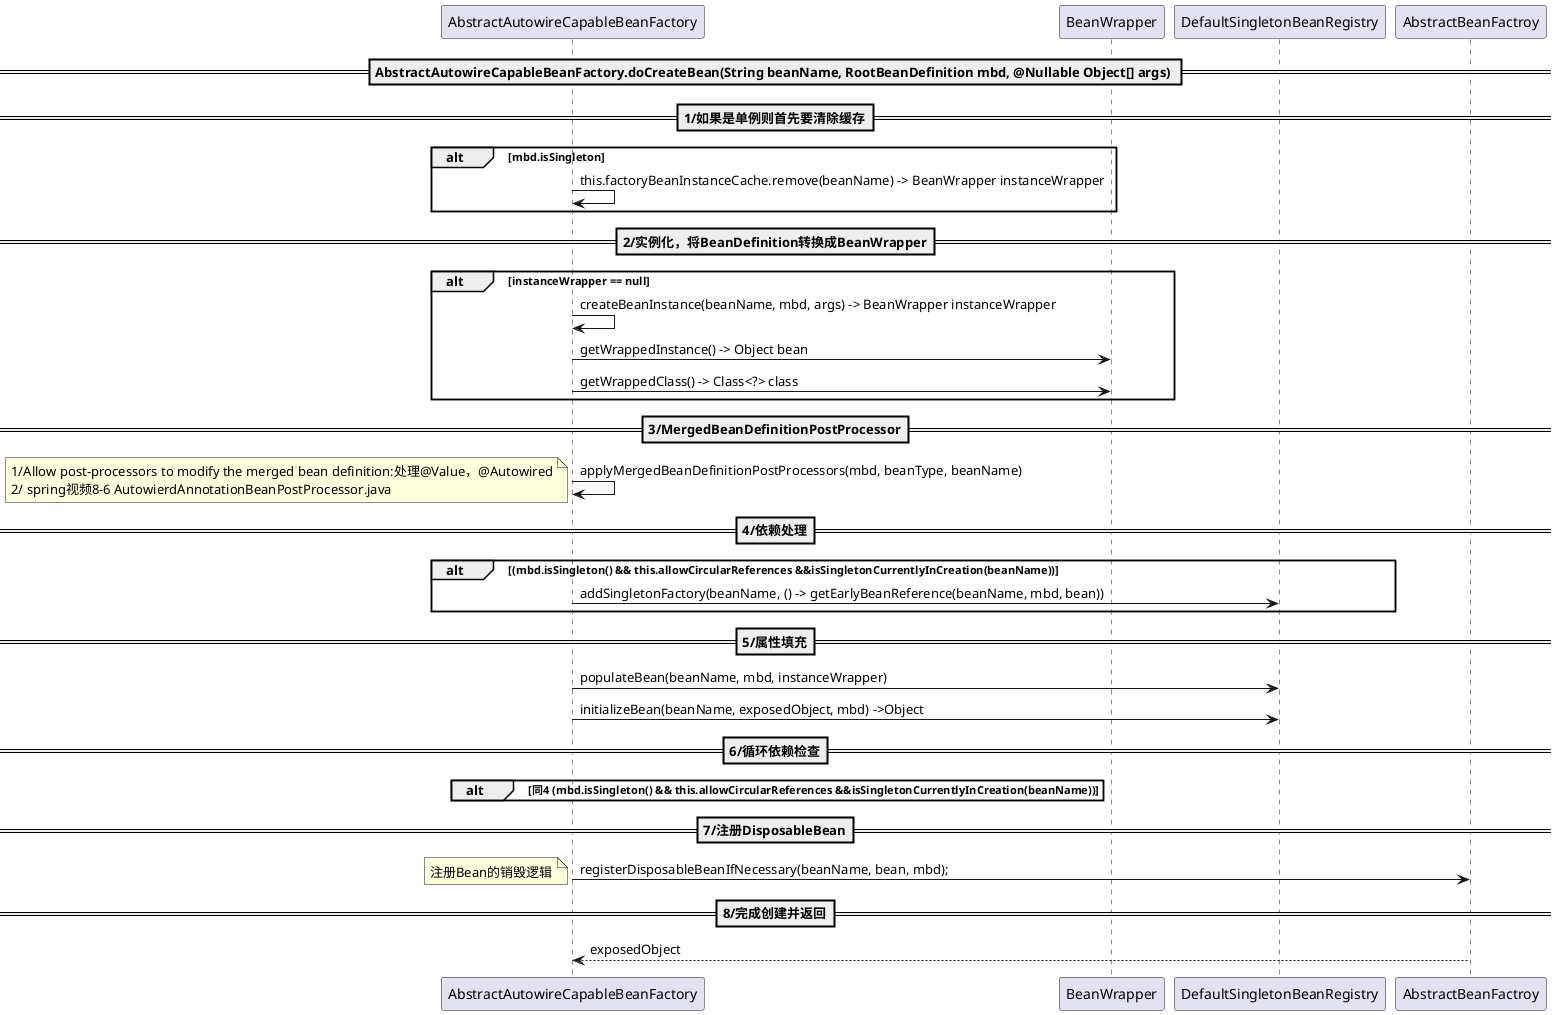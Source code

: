 @startuml
== AbstractAutowireCapableBeanFactory.doCreateBean(String beanName, RootBeanDefinition mbd, @Nullable Object[] args) ==
note left
该类的核心方法，创建Bean实例，填充属性
end note
==1/如果是单例则首先要清除缓存==
alt mbd.isSingleton
AbstractAutowireCapableBeanFactory -> AbstractAutowireCapableBeanFactory : this.factoryBeanInstanceCache.remove(beanName) -> BeanWrapper instanceWrapper
end
==2/实例化，将BeanDefinition转换成BeanWrapper==
alt instanceWrapper == null
AbstractAutowireCapableBeanFactory -> AbstractAutowireCapableBeanFactory : createBeanInstance(beanName, mbd, args) -> BeanWrapper instanceWrapper
AbstractAutowireCapableBeanFactory -> BeanWrapper : getWrappedInstance() -> Object bean
AbstractAutowireCapableBeanFactory -> BeanWrapper : getWrappedClass() -> Class<?> class
end
==3/MergedBeanDefinitionPostProcessor==
AbstractAutowireCapableBeanFactory -> AbstractAutowireCapableBeanFactory :applyMergedBeanDefinitionPostProcessors(mbd, beanType, beanName)
note left
1/Allow post-processors to modify the merged bean definition:处理@Value，@Autowired
2/ spring视频8-6 AutowierdAnnotationBeanPostProcessor.java
end note
==4/依赖处理==
alt (mbd.isSingleton() && this.allowCircularReferences &&isSingletonCurrentlyInCreation(beanName))
AbstractAutowireCapableBeanFactory -> DefaultSingletonBeanRegistry : addSingletonFactory(beanName, () -> getEarlyBeanReference(beanName, mbd, bean))
end
==5/属性填充==
AbstractAutowireCapableBeanFactory -> DefaultSingletonBeanRegistry : populateBean(beanName, mbd, instanceWrapper)
AbstractAutowireCapableBeanFactory -> DefaultSingletonBeanRegistry : initializeBean(beanName, exposedObject, mbd) ->Object
==6/循环依赖检查==
alt 同4 (mbd.isSingleton() && this.allowCircularReferences &&isSingletonCurrentlyInCreation(beanName))

end
==7/注册DisposableBean==
AbstractAutowireCapableBeanFactory -> AbstractBeanFactroy : registerDisposableBeanIfNecessary(beanName, bean, mbd);
note left
注册Bean的销毁逻辑
end note
==8/完成创建并返回==
return exposedObject
@enduml

@startuml
== AbstractAutowireCapableBeanFactory.createBeanInstance(String beanName, RootBeanDefinition mbd, @Nullable Object[] args)==
==5.7.1 创建Bean的实例==
==1如果RootBeanDefinition中存在factoryMethodName属性，spring尝试用initiateUsingFactoryMethod 生成bean实例==
AbstractAutowireCapableBeanFactory -> AbstractAutowireCapableBeanFactory : obtainFromSupplier(instanceSupplier, beanName)
AbstractAutowireCapableBeanFactory -> AbstractAutowireCapableBeanFactory : instantiateUsingFactoryMethod(beanName, mbd, args)
==2解析构造函数 并进行构造函数的实例化==
AbstractAutowireCapableBeanFactory -> AbstractAutowireCapableBeanFactory : autowireConstructor(beanName, mbd, null, null)

AbstractAutowireCapableBeanFactory -> AbstractAutowireCapableBeanFactory : instantiateBean(beanName, mbd)
@enduml

@startuml
==autowireConstructor(String beanName, RootBeanDefinition mbd,@Nullable Constructor<?>[] chosenCtors, @Nullable Object[] explicitArgs)==
==1/ 构造函数参数的确定==
this.autowireConstructor -> this.autowireConstructor : notes
note left
ConstructorResolver.java
关键参数：
end note
==1.1/根据explicit显示参数判断==
this.autowireConstructor -> this.autowireConstructor :argsToUse = explicitArgs
==1.2.1缓存中获取==
alt
this.autowireConstructor -> RootBeanDefinition : constructorToUse = this.resolvedConstructorOrFactroyMethod(获取变量)
alt constructorToUse != null && mbd.constructorArgumentsResolved -- (boolean值)
this.autowireConstructor -> RootBeanDefinition : argsToUse = this.resolvedConstructorArguments(获取变量) -> argsToResolve
end
end
alt argsToResolve != null
this.autowireConstructor -> this.autowireConstructor :resolvePreParedArguments(beanName,mbd,bw,constructorToUse,argsToUse) -> argsToUse
end
==1.2.2没有缓存，从配置文件获取==
this.autowireConstructor -> this.autowireConstructor : 5.1中没有了
==2/构造函数的确定==
alt mbd.isNonPublicAccessAllowed
this.autowireConstructor -> RootBeanDefinition : getDeclaredConstructors()
else
this.autowireConstructor -> RootBeanDefinition : getConstructors()
end
loop candidate
alt 按照参数个数对构造函数进行筛选
this.autowireConstructor -> this.autowireConstructor : continue or break
end
==3/根据对应的构造函数转换对应的参数类型==
alt 有参数
this.autowireConstructor -> this.autowireConstructor : createArgumentArray(beanName, mbd, resolvedValues, bw, paramTypes, paramNames,getUserDeclaredConstructor(candidate), autowiring, candidates.length == 1) ->argsHolder
else 无参数
this.autowireConstructor -> this.autowireConstructor : argsHolder = 无参数
end
==4/构造函数不确定性的验证==
this.autowireConstructor -> this.autowireConstructor : candidate -> constructorToUse ,argsHolder ->argsToUse
note left
探测是否有不确定性的构造函数，例如不同构造函数的参数为父子关系
end note
end
==5/根据实例化策略及得到的构造函数及构造函数参数实例化bean==
this.autowireConstructor -> InstantiationStrategy : instantiate(mbd, beanName, this.beanFactory, constructorToUse, argsToUse)
@enduml

@startuml
==SimpleInstantiationStrategy.instantiate(RootBeanDefinition bd, @Nullable String beanName, BeanFactory owner,final Constructor<?> ctor, Object... args)==
SimpleInstantiationStrategy -> SimpleInstantiationStrategy : 简介
note left
5.7.1节 第3点
end note
==1==
alt mbd.getMethodOverrides().isEmpty()
SimpleInstantiationStrategy -> BeanUtil : instantiateClass(constructorToUse)
note left
Construcor.newInstance or  JVM反射生成
end note
else
SimpleInstantiationStrategy -> SimpleInstantiationStrategy : instantiateWithMethodInjection(bd, beanName, owner, ctor, args)
note left
使用cglib的代理，还没深究
end note
end
====
@enduml

@startuml
==populateBean(String beanName, RootBeanDefinition mbd, @Nullable BeanWrapper bw)==
AbstractAutowireCapableBeanFactory -> AbstractAutowireCapableBeanFactory : 简介
==1InstantiationAwareBeanPostProcessor处理器的postProcessAfterinstantiation 函数的应用，此函数可以控制程序是否继续进行属性填充。==
alt !mbd.isSynthetic() && hasInstantiationAwareBeanPostProcessors()
loop BeanPostProcessor bp : getBeanPostProcessors()
alt !ibp.postProcessAfterInstantiation(bw.getWrappedInstance(), beanName)
AbstractAutowireCapableBeanFactory -> AbstractAutowireCapableBeanFactory : return
note left
如果用户已经注入，则返回
在设置属性前去修改Bean状态，也可以控制是否继续给Bean设置属性值
end note
end
end
end
==2根据注人类型（ byName/byType),提取依赖的bean,并统一存入PropertyValues中==
AbstractAutowireCapableBeanFactory -> AbstractAutowireCapableBeanFactory : autowireByName(beanName, mbd, bw, newPvs)
AbstractAutowireCapableBeanFactory -> AbstractAutowireCapableBeanFactory : autowireByType(beanName, mbd, bw, newPvs)
note left
@Autowired @Value 不再这里进行注入
end note
==3应用InstantiationAwareBeanPostProcessor处理器的postProcessPropertyValues方法==
loop BeanPostProcessor bp : getBeanPostProcessors()
AbstractAutowireCapableBeanFactory -> InstantiationAwareBeanPostProcessor : postProcessProperties(pvs, bw.getWrappedInstance(), beanName)
note left : 在此处注入@Autowired属性,反射注入,File.set
alt pvsToUse == null
AbstractAutowireCapableBeanFactory -> InstantiationAwareBeanPostProcessor : postProcessPropertyValues(pvs, filteredPds, bw.getWrappedInstance(), beanName)
end
end
note left
对解析完但为设置的属性进行再处理
是否进行依赖检查
end note
==4将所有PropertyValues 中的属性填充至BeanWrapper中==
AbstractAutowireCapableBeanFactory -> AbstractAutowireCapableBeanFactory : applyPropertyValues(beanName, mbd, bw, pvs)
note left
end note
@enduml

@startuml
==initializeBean(String beanName, Object bean, @Nullable RootBeanDefinition mbd)==
AbstractAutowireCapableBeanFactory -> AbstractAutowireCapableBeanFactory : 简介
==1/激活Aware方法==
AbstractAutowireCapableBeanFactory -> AbstractAutowireCapableBeanFactory : invokeAwareMethods(beanName, bean)
==2.1/前处理器的应用==
AbstractAutowireCapableBeanFactory -> AbstractAutowireCapableBeanFactory : applyBeanPostProcessorsBeforeInitialization(wrappedBean, beanName)
==3/激活自定义的init方法==
AbstractAutowireCapableBeanFactory -> AbstractAutowireCapableBeanFactory : invokeInitMethods(beanName, wrappedBean, mbd)
==2.2/后处理器的应用==
AbstractAutowireCapableBeanFactory -> AbstractAutowireCapableBeanFactory : applyBeanPostProcessorsAfterInitialization(wrappedBean, beanName)
note left
正规军 BeanPostProcessor的调用
end note
@enduml